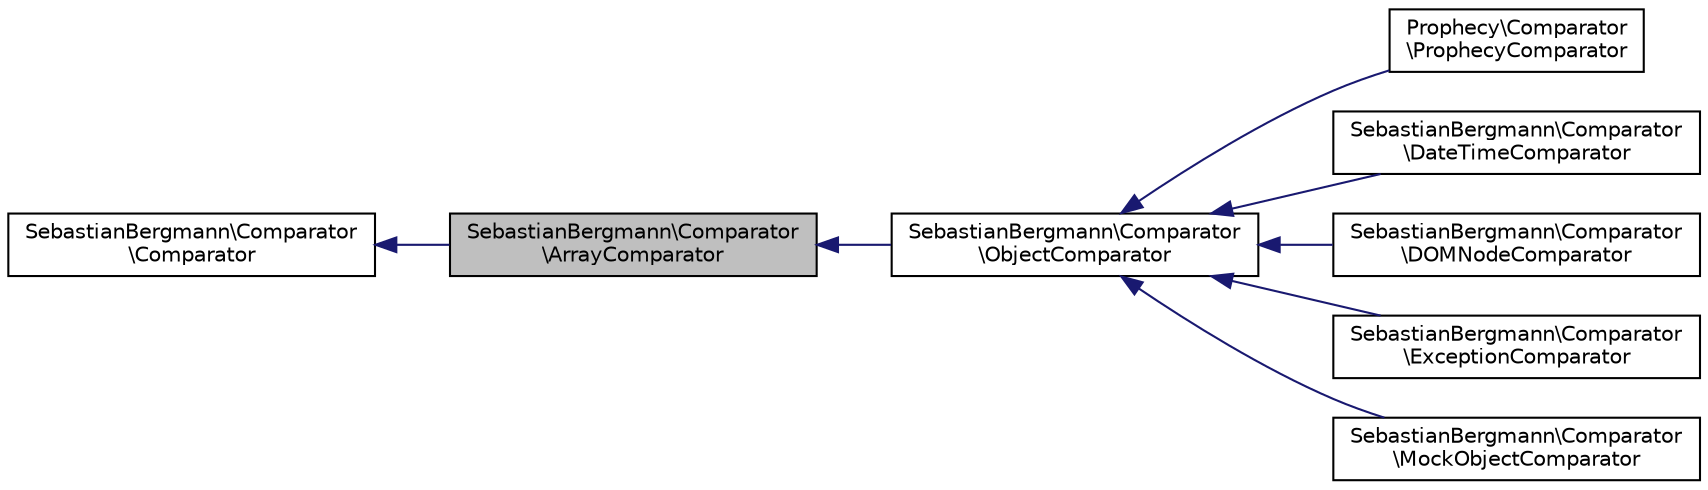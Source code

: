 digraph "SebastianBergmann\Comparator\ArrayComparator"
{
  edge [fontname="Helvetica",fontsize="10",labelfontname="Helvetica",labelfontsize="10"];
  node [fontname="Helvetica",fontsize="10",shape=record];
  rankdir="LR";
  Node0 [label="SebastianBergmann\\Comparator\l\\ArrayComparator",height=0.2,width=0.4,color="black", fillcolor="grey75", style="filled", fontcolor="black"];
  Node1 -> Node0 [dir="back",color="midnightblue",fontsize="10",style="solid",fontname="Helvetica"];
  Node1 [label="SebastianBergmann\\Comparator\l\\Comparator",height=0.2,width=0.4,color="black", fillcolor="white", style="filled",URL="$classSebastianBergmann_1_1Comparator_1_1Comparator.html"];
  Node0 -> Node2 [dir="back",color="midnightblue",fontsize="10",style="solid",fontname="Helvetica"];
  Node2 [label="SebastianBergmann\\Comparator\l\\ObjectComparator",height=0.2,width=0.4,color="black", fillcolor="white", style="filled",URL="$classSebastianBergmann_1_1Comparator_1_1ObjectComparator.html"];
  Node2 -> Node3 [dir="back",color="midnightblue",fontsize="10",style="solid",fontname="Helvetica"];
  Node3 [label="Prophecy\\Comparator\l\\ProphecyComparator",height=0.2,width=0.4,color="black", fillcolor="white", style="filled",URL="$classProphecy_1_1Comparator_1_1ProphecyComparator.html"];
  Node2 -> Node4 [dir="back",color="midnightblue",fontsize="10",style="solid",fontname="Helvetica"];
  Node4 [label="SebastianBergmann\\Comparator\l\\DateTimeComparator",height=0.2,width=0.4,color="black", fillcolor="white", style="filled",URL="$classSebastianBergmann_1_1Comparator_1_1DateTimeComparator.html"];
  Node2 -> Node5 [dir="back",color="midnightblue",fontsize="10",style="solid",fontname="Helvetica"];
  Node5 [label="SebastianBergmann\\Comparator\l\\DOMNodeComparator",height=0.2,width=0.4,color="black", fillcolor="white", style="filled",URL="$classSebastianBergmann_1_1Comparator_1_1DOMNodeComparator.html"];
  Node2 -> Node6 [dir="back",color="midnightblue",fontsize="10",style="solid",fontname="Helvetica"];
  Node6 [label="SebastianBergmann\\Comparator\l\\ExceptionComparator",height=0.2,width=0.4,color="black", fillcolor="white", style="filled",URL="$classSebastianBergmann_1_1Comparator_1_1ExceptionComparator.html"];
  Node2 -> Node7 [dir="back",color="midnightblue",fontsize="10",style="solid",fontname="Helvetica"];
  Node7 [label="SebastianBergmann\\Comparator\l\\MockObjectComparator",height=0.2,width=0.4,color="black", fillcolor="white", style="filled",URL="$classSebastianBergmann_1_1Comparator_1_1MockObjectComparator.html"];
}
